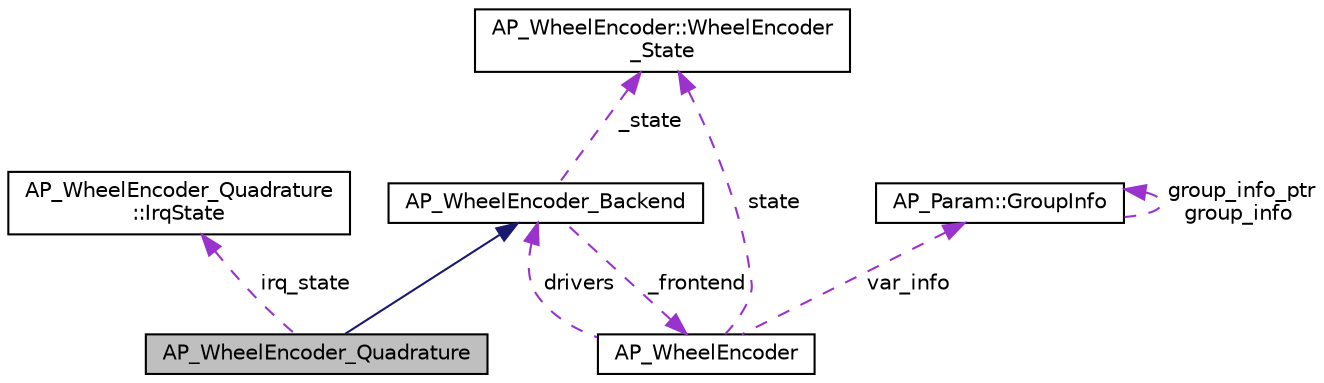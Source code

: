 digraph "AP_WheelEncoder_Quadrature"
{
 // INTERACTIVE_SVG=YES
  edge [fontname="Helvetica",fontsize="10",labelfontname="Helvetica",labelfontsize="10"];
  node [fontname="Helvetica",fontsize="10",shape=record];
  Node1 [label="AP_WheelEncoder_Quadrature",height=0.2,width=0.4,color="black", fillcolor="grey75", style="filled", fontcolor="black"];
  Node2 -> Node1 [dir="back",color="midnightblue",fontsize="10",style="solid",fontname="Helvetica"];
  Node2 [label="AP_WheelEncoder_Backend",height=0.2,width=0.4,color="black", fillcolor="white", style="filled",URL="$classAP__WheelEncoder__Backend.html"];
  Node3 -> Node2 [dir="back",color="darkorchid3",fontsize="10",style="dashed",label=" _frontend" ,fontname="Helvetica"];
  Node3 [label="AP_WheelEncoder",height=0.2,width=0.4,color="black", fillcolor="white", style="filled",URL="$classAP__WheelEncoder.html"];
  Node2 -> Node3 [dir="back",color="darkorchid3",fontsize="10",style="dashed",label=" drivers" ,fontname="Helvetica"];
  Node4 -> Node3 [dir="back",color="darkorchid3",fontsize="10",style="dashed",label=" state" ,fontname="Helvetica"];
  Node4 [label="AP_WheelEncoder::WheelEncoder\l_State",height=0.2,width=0.4,color="black", fillcolor="white", style="filled",URL="$structAP__WheelEncoder_1_1WheelEncoder__State.html"];
  Node5 -> Node3 [dir="back",color="darkorchid3",fontsize="10",style="dashed",label=" var_info" ,fontname="Helvetica"];
  Node5 [label="AP_Param::GroupInfo",height=0.2,width=0.4,color="black", fillcolor="white", style="filled",URL="$structAP__Param_1_1GroupInfo.html"];
  Node5 -> Node5 [dir="back",color="darkorchid3",fontsize="10",style="dashed",label=" group_info_ptr\ngroup_info" ,fontname="Helvetica"];
  Node4 -> Node2 [dir="back",color="darkorchid3",fontsize="10",style="dashed",label=" _state" ,fontname="Helvetica"];
  Node6 -> Node1 [dir="back",color="darkorchid3",fontsize="10",style="dashed",label=" irq_state" ,fontname="Helvetica"];
  Node6 [label="AP_WheelEncoder_Quadrature\l::IrqState",height=0.2,width=0.4,color="black", fillcolor="white", style="filled",URL="$structAP__WheelEncoder__Quadrature_1_1IrqState.html"];
}
